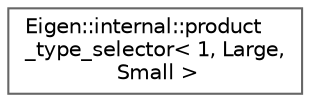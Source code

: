 digraph "类继承关系图"
{
 // LATEX_PDF_SIZE
  bgcolor="transparent";
  edge [fontname=Helvetica,fontsize=10,labelfontname=Helvetica,labelfontsize=10];
  node [fontname=Helvetica,fontsize=10,shape=box,height=0.2,width=0.4];
  rankdir="LR";
  Node0 [id="Node000000",label="Eigen::internal::product\l_type_selector\< 1, Large,\l Small \>",height=0.2,width=0.4,color="grey40", fillcolor="white", style="filled",URL="$struct_eigen_1_1internal_1_1product__type__selector_3_011_00_01_large_00_01_small_01_4.html",tooltip=" "];
}
